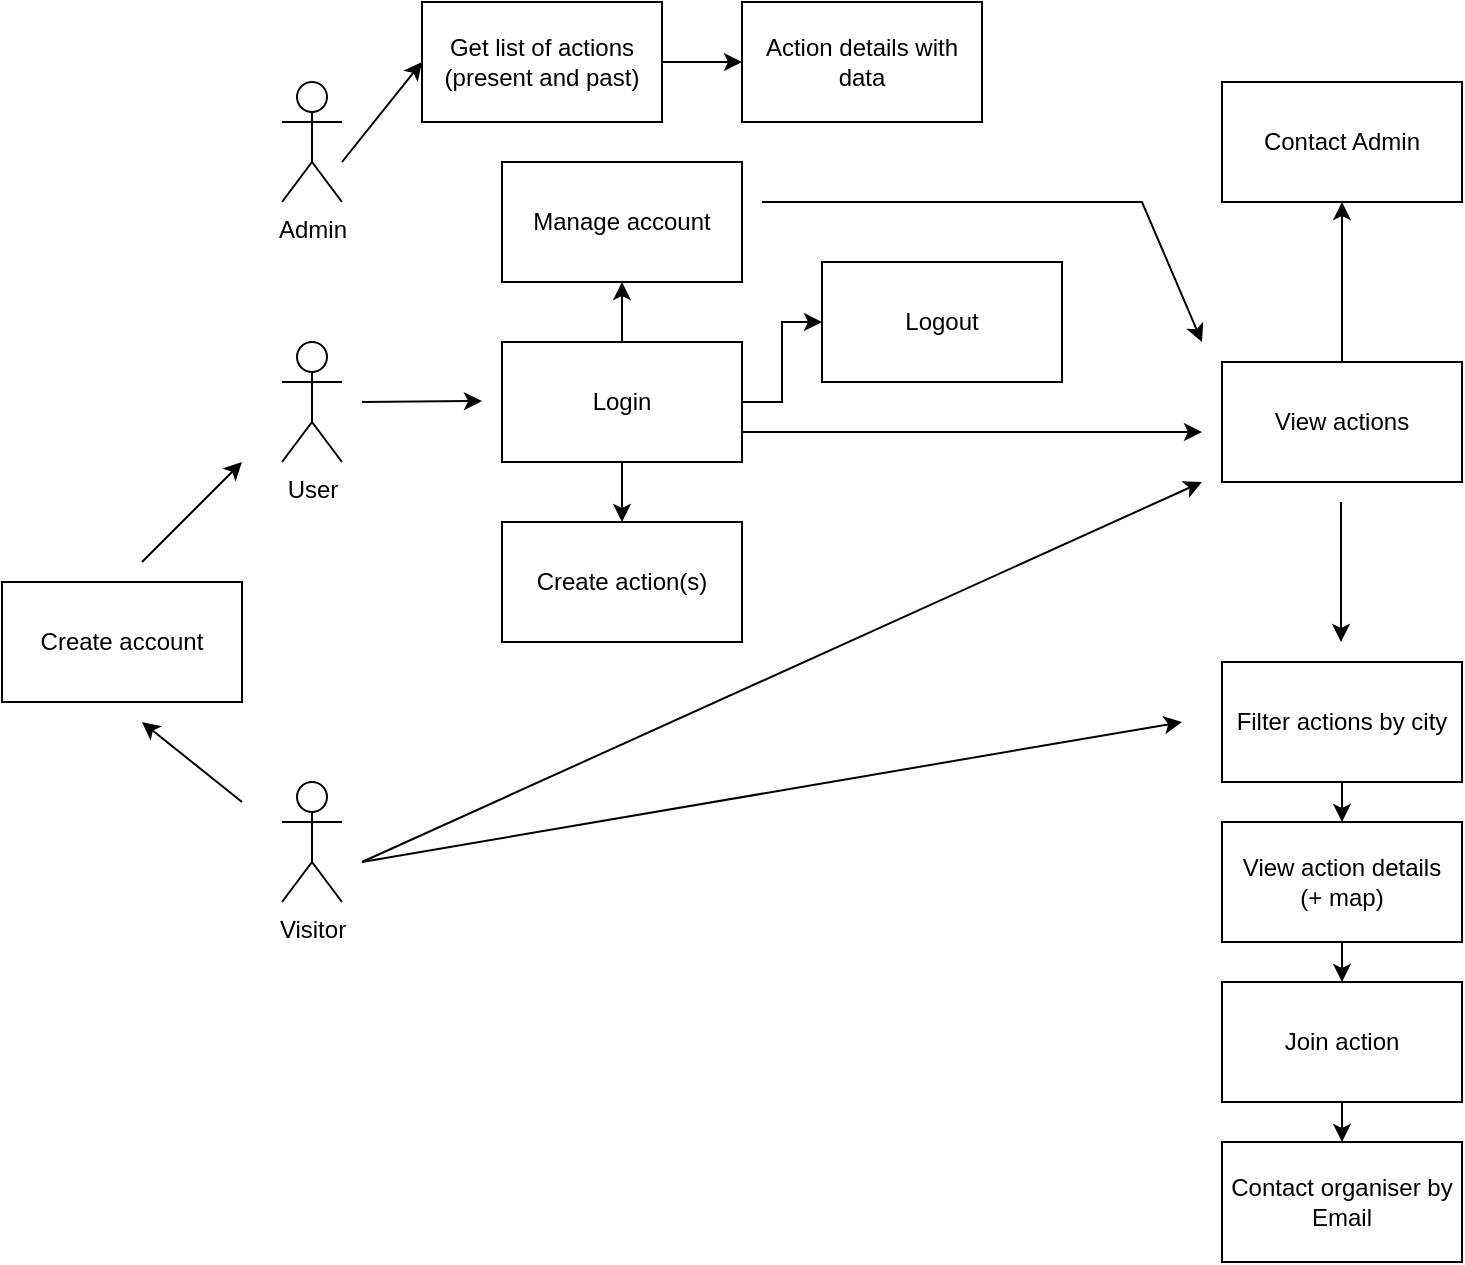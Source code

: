 <mxfile version="17.4.2" type="github" pages="4">
  <diagram id="9agNpdWQI3usCggUK9xx" name="User Stories">
    <mxGraphModel dx="786" dy="428" grid="1" gridSize="10" guides="1" tooltips="1" connect="1" arrows="1" fold="1" page="1" pageScale="1" pageWidth="827" pageHeight="1169" math="0" shadow="0">
      <root>
        <mxCell id="0" />
        <mxCell id="1" parent="0" />
        <mxCell id="V5NOtoQEggSOPTIMaWzF-4" value="Admin&lt;br&gt;" style="shape=umlActor;verticalLabelPosition=bottom;verticalAlign=top;html=1;outlineConnect=0;" parent="1" vertex="1">
          <mxGeometry x="170" y="50" width="30" height="60" as="geometry" />
        </mxCell>
        <mxCell id="V5NOtoQEggSOPTIMaWzF-5" value="User" style="shape=umlActor;verticalLabelPosition=bottom;verticalAlign=top;html=1;outlineConnect=0;" parent="1" vertex="1">
          <mxGeometry x="170" y="180" width="30" height="60" as="geometry" />
        </mxCell>
        <mxCell id="loDVTWsC-v4gprJGLaub-1" value="Visitor&lt;br&gt;" style="shape=umlActor;verticalLabelPosition=bottom;verticalAlign=top;html=1;outlineConnect=0;" parent="1" vertex="1">
          <mxGeometry x="170" y="400" width="30" height="60" as="geometry" />
        </mxCell>
        <mxCell id="loDVTWsC-v4gprJGLaub-2" value="Create account" style="rounded=0;whiteSpace=wrap;html=1;" parent="1" vertex="1">
          <mxGeometry x="30" y="300" width="120" height="60" as="geometry" />
        </mxCell>
        <mxCell id="loDVTWsC-v4gprJGLaub-3" value="" style="endArrow=classic;html=1;rounded=0;" parent="1" edge="1">
          <mxGeometry width="50" height="50" relative="1" as="geometry">
            <mxPoint x="210" y="210" as="sourcePoint" />
            <mxPoint x="270" y="209.5" as="targetPoint" />
          </mxGeometry>
        </mxCell>
        <mxCell id="loDVTWsC-v4gprJGLaub-25" value="" style="edgeStyle=orthogonalEdgeStyle;rounded=0;orthogonalLoop=1;jettySize=auto;html=1;" parent="1" source="loDVTWsC-v4gprJGLaub-4" target="loDVTWsC-v4gprJGLaub-6" edge="1">
          <mxGeometry relative="1" as="geometry" />
        </mxCell>
        <mxCell id="loDVTWsC-v4gprJGLaub-44" value="" style="edgeStyle=orthogonalEdgeStyle;rounded=0;orthogonalLoop=1;jettySize=auto;html=1;" parent="1" source="loDVTWsC-v4gprJGLaub-4" target="loDVTWsC-v4gprJGLaub-8" edge="1">
          <mxGeometry relative="1" as="geometry" />
        </mxCell>
        <mxCell id="loDVTWsC-v4gprJGLaub-51" value="" style="edgeStyle=orthogonalEdgeStyle;rounded=0;orthogonalLoop=1;jettySize=auto;html=1;" parent="1" source="loDVTWsC-v4gprJGLaub-4" target="loDVTWsC-v4gprJGLaub-48" edge="1">
          <mxGeometry relative="1" as="geometry" />
        </mxCell>
        <mxCell id="loDVTWsC-v4gprJGLaub-4" value="Login" style="rounded=0;whiteSpace=wrap;html=1;" parent="1" vertex="1">
          <mxGeometry x="280" y="180" width="120" height="60" as="geometry" />
        </mxCell>
        <mxCell id="loDVTWsC-v4gprJGLaub-6" value="Logout" style="rounded=0;whiteSpace=wrap;html=1;" parent="1" vertex="1">
          <mxGeometry x="440" y="140" width="120" height="60" as="geometry" />
        </mxCell>
        <mxCell id="loDVTWsC-v4gprJGLaub-8" value="Manage account" style="rounded=0;whiteSpace=wrap;html=1;" parent="1" vertex="1">
          <mxGeometry x="280" y="90" width="120" height="60" as="geometry" />
        </mxCell>
        <mxCell id="loDVTWsC-v4gprJGLaub-37" value="" style="edgeStyle=orthogonalEdgeStyle;rounded=0;orthogonalLoop=1;jettySize=auto;html=1;" parent="1" source="loDVTWsC-v4gprJGLaub-11" target="loDVTWsC-v4gprJGLaub-36" edge="1">
          <mxGeometry relative="1" as="geometry" />
        </mxCell>
        <mxCell id="loDVTWsC-v4gprJGLaub-11" value="View actions" style="rounded=0;whiteSpace=wrap;html=1;" parent="1" vertex="1">
          <mxGeometry x="640" y="190" width="120" height="60" as="geometry" />
        </mxCell>
        <mxCell id="loDVTWsC-v4gprJGLaub-52" value="" style="edgeStyle=orthogonalEdgeStyle;rounded=0;orthogonalLoop=1;jettySize=auto;html=1;" parent="1" source="loDVTWsC-v4gprJGLaub-13" target="loDVTWsC-v4gprJGLaub-21" edge="1">
          <mxGeometry relative="1" as="geometry" />
        </mxCell>
        <mxCell id="loDVTWsC-v4gprJGLaub-13" value="Filter actions by city" style="rounded=0;whiteSpace=wrap;html=1;" parent="1" vertex="1">
          <mxGeometry x="640" y="340" width="120" height="60" as="geometry" />
        </mxCell>
        <mxCell id="loDVTWsC-v4gprJGLaub-14" value="" style="endArrow=classic;html=1;rounded=0;" parent="1" edge="1">
          <mxGeometry width="50" height="50" relative="1" as="geometry">
            <mxPoint x="699.5" y="260" as="sourcePoint" />
            <mxPoint x="699.5" y="330" as="targetPoint" />
          </mxGeometry>
        </mxCell>
        <mxCell id="loDVTWsC-v4gprJGLaub-54" value="" style="edgeStyle=orthogonalEdgeStyle;rounded=0;orthogonalLoop=1;jettySize=auto;html=1;" parent="1" source="loDVTWsC-v4gprJGLaub-15" target="loDVTWsC-v4gprJGLaub-23" edge="1">
          <mxGeometry relative="1" as="geometry" />
        </mxCell>
        <mxCell id="loDVTWsC-v4gprJGLaub-15" value="Join action" style="rounded=0;whiteSpace=wrap;html=1;" parent="1" vertex="1">
          <mxGeometry x="640" y="500" width="120" height="60" as="geometry" />
        </mxCell>
        <mxCell id="loDVTWsC-v4gprJGLaub-55" style="edgeStyle=orthogonalEdgeStyle;rounded=0;orthogonalLoop=1;jettySize=auto;html=1;entryX=0.5;entryY=0;entryDx=0;entryDy=0;" parent="1" source="loDVTWsC-v4gprJGLaub-21" target="loDVTWsC-v4gprJGLaub-15" edge="1">
          <mxGeometry relative="1" as="geometry">
            <mxPoint x="700" y="490" as="targetPoint" />
          </mxGeometry>
        </mxCell>
        <mxCell id="loDVTWsC-v4gprJGLaub-21" value="View action details &lt;br&gt;(+ map)" style="rounded=0;whiteSpace=wrap;html=1;" parent="1" vertex="1">
          <mxGeometry x="640" y="420" width="120" height="60" as="geometry" />
        </mxCell>
        <mxCell id="loDVTWsC-v4gprJGLaub-23" value="Contact organiser by Email" style="rounded=0;whiteSpace=wrap;html=1;" parent="1" vertex="1">
          <mxGeometry x="640" y="580" width="120" height="60" as="geometry" />
        </mxCell>
        <mxCell id="loDVTWsC-v4gprJGLaub-32" value="" style="edgeStyle=orthogonalEdgeStyle;rounded=0;orthogonalLoop=1;jettySize=auto;html=1;" parent="1" source="loDVTWsC-v4gprJGLaub-26" target="loDVTWsC-v4gprJGLaub-31" edge="1">
          <mxGeometry relative="1" as="geometry" />
        </mxCell>
        <mxCell id="loDVTWsC-v4gprJGLaub-26" value="Get list of actions (present and past)" style="rounded=0;whiteSpace=wrap;html=1;" parent="1" vertex="1">
          <mxGeometry x="240" y="10" width="120" height="60" as="geometry" />
        </mxCell>
        <mxCell id="loDVTWsC-v4gprJGLaub-29" value="" style="endArrow=classic;html=1;rounded=0;entryX=0;entryY=0.5;entryDx=0;entryDy=0;" parent="1" target="loDVTWsC-v4gprJGLaub-26" edge="1">
          <mxGeometry width="50" height="50" relative="1" as="geometry">
            <mxPoint x="200" y="90" as="sourcePoint" />
            <mxPoint x="250" y="40" as="targetPoint" />
          </mxGeometry>
        </mxCell>
        <mxCell id="loDVTWsC-v4gprJGLaub-31" value="Action details with data" style="rounded=0;whiteSpace=wrap;html=1;" parent="1" vertex="1">
          <mxGeometry x="400" y="10" width="120" height="60" as="geometry" />
        </mxCell>
        <mxCell id="loDVTWsC-v4gprJGLaub-34" value="" style="endArrow=classic;html=1;rounded=0;" parent="1" edge="1">
          <mxGeometry width="50" height="50" relative="1" as="geometry">
            <mxPoint x="210" y="440" as="sourcePoint" />
            <mxPoint x="630" y="250" as="targetPoint" />
          </mxGeometry>
        </mxCell>
        <mxCell id="loDVTWsC-v4gprJGLaub-35" value="" style="endArrow=classic;html=1;rounded=0;" parent="1" edge="1">
          <mxGeometry width="50" height="50" relative="1" as="geometry">
            <mxPoint x="210" y="440" as="sourcePoint" />
            <mxPoint x="620" y="370" as="targetPoint" />
          </mxGeometry>
        </mxCell>
        <mxCell id="loDVTWsC-v4gprJGLaub-36" value="Contact Admin" style="rounded=0;whiteSpace=wrap;html=1;" parent="1" vertex="1">
          <mxGeometry x="640" y="50" width="120" height="60" as="geometry" />
        </mxCell>
        <mxCell id="loDVTWsC-v4gprJGLaub-42" value="" style="endArrow=classic;html=1;rounded=0;" parent="1" edge="1">
          <mxGeometry width="50" height="50" relative="1" as="geometry">
            <mxPoint x="150" y="410" as="sourcePoint" />
            <mxPoint x="100" y="370" as="targetPoint" />
          </mxGeometry>
        </mxCell>
        <mxCell id="loDVTWsC-v4gprJGLaub-43" value="" style="endArrow=classic;html=1;rounded=0;" parent="1" edge="1">
          <mxGeometry width="50" height="50" relative="1" as="geometry">
            <mxPoint x="100" y="290" as="sourcePoint" />
            <mxPoint x="150" y="240" as="targetPoint" />
          </mxGeometry>
        </mxCell>
        <mxCell id="loDVTWsC-v4gprJGLaub-45" value="" style="endArrow=classic;html=1;rounded=0;exitX=1;exitY=0.75;exitDx=0;exitDy=0;" parent="1" source="loDVTWsC-v4gprJGLaub-4" edge="1">
          <mxGeometry width="50" height="50" relative="1" as="geometry">
            <mxPoint x="414" y="240" as="sourcePoint" />
            <mxPoint x="630" y="225" as="targetPoint" />
          </mxGeometry>
        </mxCell>
        <mxCell id="loDVTWsC-v4gprJGLaub-48" value="Create action(s)" style="rounded=0;whiteSpace=wrap;html=1;" parent="1" vertex="1">
          <mxGeometry x="280" y="270" width="120" height="60" as="geometry" />
        </mxCell>
        <mxCell id="loDVTWsC-v4gprJGLaub-50" value="" style="endArrow=classic;html=1;rounded=0;" parent="1" edge="1">
          <mxGeometry width="50" height="50" relative="1" as="geometry">
            <mxPoint x="410" y="110" as="sourcePoint" />
            <mxPoint x="630" y="180" as="targetPoint" />
            <Array as="points">
              <mxPoint x="600" y="110" />
            </Array>
          </mxGeometry>
        </mxCell>
      </root>
    </mxGraphModel>
  </diagram>
  <diagram id="6s5_Jmhj3vG69Yp9X4MG" name="Schéma DB">
    <mxGraphModel dx="786" dy="428" grid="1" gridSize="10" guides="1" tooltips="1" connect="1" arrows="1" fold="1" page="1" pageScale="1" pageWidth="827" pageHeight="1169" math="0" shadow="0">
      <root>
        <mxCell id="0" />
        <mxCell id="1" parent="0" />
        <mxCell id="p-2a3NGsThBiSAzPqb9J-1" value="USER" style="swimlane;fontStyle=0;childLayout=stackLayout;horizontal=1;startSize=26;horizontalStack=0;resizeParent=1;resizeParentMax=0;resizeLast=0;collapsible=1;marginBottom=0;" parent="1" vertex="1">
          <mxGeometry x="80" y="130" width="240" height="182" as="geometry" />
        </mxCell>
        <mxCell id="p-2a3NGsThBiSAzPqb9J-2" value="+ user_id: SERIAL PK" style="text;strokeColor=none;fillColor=none;align=left;verticalAlign=top;spacingLeft=4;spacingRight=4;overflow=hidden;rotatable=0;points=[[0,0.5],[1,0.5]];portConstraint=eastwest;" parent="p-2a3NGsThBiSAzPqb9J-1" vertex="1">
          <mxGeometry y="26" width="240" height="26" as="geometry" />
        </mxCell>
        <mxCell id="p-2a3NGsThBiSAzPqb9J-3" value="+ lastName: VARCHAR(50)" style="text;strokeColor=none;fillColor=none;align=left;verticalAlign=top;spacingLeft=4;spacingRight=4;overflow=hidden;rotatable=0;points=[[0,0.5],[1,0.5]];portConstraint=eastwest;" parent="p-2a3NGsThBiSAzPqb9J-1" vertex="1">
          <mxGeometry y="52" width="240" height="26" as="geometry" />
        </mxCell>
        <mxCell id="p-2a3NGsThBiSAzPqb9J-4" value="+ firstName: VARCHAR(50)&#xa;" style="text;strokeColor=none;fillColor=none;align=left;verticalAlign=top;spacingLeft=4;spacingRight=4;overflow=hidden;rotatable=0;points=[[0,0.5],[1,0.5]];portConstraint=eastwest;" parent="p-2a3NGsThBiSAzPqb9J-1" vertex="1">
          <mxGeometry y="78" width="240" height="26" as="geometry" />
        </mxCell>
        <mxCell id="p-2a3NGsThBiSAzPqb9J-9" value="+ email: VARCHAR(150)&#xa;" style="text;strokeColor=none;fillColor=none;align=left;verticalAlign=top;spacingLeft=4;spacingRight=4;overflow=hidden;rotatable=0;points=[[0,0.5],[1,0.5]];portConstraint=eastwest;" parent="p-2a3NGsThBiSAzPqb9J-1" vertex="1">
          <mxGeometry y="104" width="240" height="26" as="geometry" />
        </mxCell>
        <mxCell id="p-2a3NGsThBiSAzPqb9J-10" value="+ city: VARCHAR(50)&#xa;" style="text;strokeColor=none;fillColor=none;align=left;verticalAlign=top;spacingLeft=4;spacingRight=4;overflow=hidden;rotatable=0;points=[[0,0.5],[1,0.5]];portConstraint=eastwest;" parent="p-2a3NGsThBiSAzPqb9J-1" vertex="1">
          <mxGeometry y="130" width="240" height="26" as="geometry" />
        </mxCell>
        <mxCell id="p-2a3NGsThBiSAzPqb9J-11" value="+ isAdmin: BOOLEAN&#xa;" style="text;strokeColor=none;fillColor=none;align=left;verticalAlign=top;spacingLeft=4;spacingRight=4;overflow=hidden;rotatable=0;points=[[0,0.5],[1,0.5]];portConstraint=eastwest;" parent="p-2a3NGsThBiSAzPqb9J-1" vertex="1">
          <mxGeometry y="156" width="240" height="26" as="geometry" />
        </mxCell>
        <mxCell id="p-2a3NGsThBiSAzPqb9J-5" value="ACTIONS" style="swimlane;fontStyle=0;childLayout=stackLayout;horizontal=1;startSize=26;horizontalStack=0;resizeParent=1;resizeParentMax=0;resizeLast=0;collapsible=1;marginBottom=0;" parent="1" vertex="1">
          <mxGeometry x="470" y="390" width="240" height="260" as="geometry" />
        </mxCell>
        <mxCell id="p-2a3NGsThBiSAzPqb9J-6" value="+ action_id: SERIAL PK" style="text;strokeColor=none;fillColor=none;align=left;verticalAlign=top;spacingLeft=4;spacingRight=4;overflow=hidden;rotatable=0;points=[[0,0.5],[1,0.5]];portConstraint=eastwest;" parent="p-2a3NGsThBiSAzPqb9J-5" vertex="1">
          <mxGeometry y="26" width="240" height="26" as="geometry" />
        </mxCell>
        <mxCell id="p-2a3NGsThBiSAzPqb9J-7" value="+ title: VARCHAR(50)" style="text;strokeColor=none;fillColor=none;align=left;verticalAlign=top;spacingLeft=4;spacingRight=4;overflow=hidden;rotatable=0;points=[[0,0.5],[1,0.5]];portConstraint=eastwest;" parent="p-2a3NGsThBiSAzPqb9J-5" vertex="1">
          <mxGeometry y="52" width="240" height="26" as="geometry" />
        </mxCell>
        <mxCell id="p-2a3NGsThBiSAzPqb9J-8" value="+ type: VARCHAR(30)" style="text;strokeColor=none;fillColor=none;align=left;verticalAlign=top;spacingLeft=4;spacingRight=4;overflow=hidden;rotatable=0;points=[[0,0.5],[1,0.5]];portConstraint=eastwest;" parent="p-2a3NGsThBiSAzPqb9J-5" vertex="1">
          <mxGeometry y="78" width="240" height="26" as="geometry" />
        </mxCell>
        <mxCell id="p-2a3NGsThBiSAzPqb9J-12" value="+ description: VARCHAR(500)" style="text;strokeColor=none;fillColor=none;align=left;verticalAlign=top;spacingLeft=4;spacingRight=4;overflow=hidden;rotatable=0;points=[[0,0.5],[1,0.5]];portConstraint=eastwest;" parent="p-2a3NGsThBiSAzPqb9J-5" vertex="1">
          <mxGeometry y="104" width="240" height="26" as="geometry" />
        </mxCell>
        <mxCell id="p-2a3NGsThBiSAzPqb9J-14" value="+ address: VARCHAR(70)" style="text;strokeColor=none;fillColor=none;align=left;verticalAlign=top;spacingLeft=4;spacingRight=4;overflow=hidden;rotatable=0;points=[[0,0.5],[1,0.5]];portConstraint=eastwest;" parent="p-2a3NGsThBiSAzPqb9J-5" vertex="1">
          <mxGeometry y="130" width="240" height="26" as="geometry" />
        </mxCell>
        <mxCell id="p-2a3NGsThBiSAzPqb9J-13" value="+ date: DATE" style="text;strokeColor=none;fillColor=none;align=left;verticalAlign=top;spacingLeft=4;spacingRight=4;overflow=hidden;rotatable=0;points=[[0,0.5],[1,0.5]];portConstraint=eastwest;" parent="p-2a3NGsThBiSAzPqb9J-5" vertex="1">
          <mxGeometry y="156" width="240" height="26" as="geometry" />
        </mxCell>
        <mxCell id="hmwy8bWNk6r-q-rlZ3sx-5" value="+ time: VARCHAR(20)" style="text;strokeColor=none;fillColor=none;align=left;verticalAlign=top;spacingLeft=4;spacingRight=4;overflow=hidden;rotatable=0;points=[[0,0.5],[1,0.5]];portConstraint=eastwest;" parent="p-2a3NGsThBiSAzPqb9J-5" vertex="1">
          <mxGeometry y="182" width="240" height="26" as="geometry" />
        </mxCell>
        <mxCell id="p-2a3NGsThBiSAzPqb9J-15" value="+ organiser_id: INTEGER" style="text;strokeColor=none;fillColor=none;align=left;verticalAlign=top;spacingLeft=4;spacingRight=4;overflow=hidden;rotatable=0;points=[[0,0.5],[1,0.5]];portConstraint=eastwest;" parent="p-2a3NGsThBiSAzPqb9J-5" vertex="1">
          <mxGeometry y="208" width="240" height="26" as="geometry" />
        </mxCell>
        <mxCell id="p-2a3NGsThBiSAzPqb9J-17" value="+ CONSTRAINT fk_user REFERENCE" style="text;strokeColor=none;fillColor=none;align=left;verticalAlign=top;spacingLeft=4;spacingRight=4;overflow=hidden;rotatable=0;points=[[0,0.5],[1,0.5]];portConstraint=eastwest;" parent="p-2a3NGsThBiSAzPqb9J-5" vertex="1">
          <mxGeometry y="234" width="240" height="26" as="geometry" />
        </mxCell>
        <mxCell id="p-2a3NGsThBiSAzPqb9J-18" style="edgeStyle=orthogonalEdgeStyle;rounded=0;orthogonalLoop=1;jettySize=auto;html=1;exitX=1;exitY=0.5;exitDx=0;exitDy=0;entryX=0;entryY=0.5;entryDx=0;entryDy=0;" parent="1" source="p-2a3NGsThBiSAzPqb9J-2" target="p-2a3NGsThBiSAzPqb9J-17" edge="1">
          <mxGeometry relative="1" as="geometry" />
        </mxCell>
        <mxCell id="hmwy8bWNk6r-q-rlZ3sx-1" value="ACTIONS DATA" style="swimlane;fontStyle=0;childLayout=stackLayout;horizontal=1;startSize=26;horizontalStack=0;resizeParent=1;resizeParentMax=0;resizeLast=0;collapsible=1;marginBottom=0;" parent="1" vertex="1">
          <mxGeometry x="30" y="360" width="240" height="156" as="geometry" />
        </mxCell>
        <mxCell id="hmwy8bWNk6r-q-rlZ3sx-2" value="+ action_data_id: SERIAL PK" style="text;strokeColor=none;fillColor=none;align=left;verticalAlign=top;spacingLeft=4;spacingRight=4;overflow=hidden;rotatable=0;points=[[0,0.5],[1,0.5]];portConstraint=eastwest;" parent="hmwy8bWNk6r-q-rlZ3sx-1" vertex="1">
          <mxGeometry y="26" width="240" height="26" as="geometry" />
        </mxCell>
        <mxCell id="hmwy8bWNk6r-q-rlZ3sx-3" value="+ bags_collected: INTEGER" style="text;strokeColor=none;fillColor=none;align=left;verticalAlign=top;spacingLeft=4;spacingRight=4;overflow=hidden;rotatable=0;points=[[0,0.5],[1,0.5]];portConstraint=eastwest;" parent="hmwy8bWNk6r-q-rlZ3sx-1" vertex="1">
          <mxGeometry y="52" width="240" height="26" as="geometry" />
        </mxCell>
        <mxCell id="hmwy8bWNk6r-q-rlZ3sx-4" value="+ weight_collected: INTEGER" style="text;strokeColor=none;fillColor=none;align=left;verticalAlign=top;spacingLeft=4;spacingRight=4;overflow=hidden;rotatable=0;points=[[0,0.5],[1,0.5]];portConstraint=eastwest;" parent="hmwy8bWNk6r-q-rlZ3sx-1" vertex="1">
          <mxGeometry y="78" width="240" height="26" as="geometry" />
        </mxCell>
        <mxCell id="hmwy8bWNk6r-q-rlZ3sx-6" value="+ action_id: INTEGER" style="text;strokeColor=none;fillColor=none;align=left;verticalAlign=top;spacingLeft=4;spacingRight=4;overflow=hidden;rotatable=0;points=[[0,0.5],[1,0.5]];portConstraint=eastwest;" parent="hmwy8bWNk6r-q-rlZ3sx-1" vertex="1">
          <mxGeometry y="104" width="240" height="26" as="geometry" />
        </mxCell>
        <mxCell id="hmwy8bWNk6r-q-rlZ3sx-7" value="CONSTRAINT fk_action REFERENCE" style="text;strokeColor=none;fillColor=none;align=left;verticalAlign=top;spacingLeft=4;spacingRight=4;overflow=hidden;rotatable=0;points=[[0,0.5],[1,0.5]];portConstraint=eastwest;" parent="hmwy8bWNk6r-q-rlZ3sx-1" vertex="1">
          <mxGeometry y="130" width="240" height="26" as="geometry" />
        </mxCell>
        <mxCell id="hmwy8bWNk6r-q-rlZ3sx-9" style="edgeStyle=orthogonalEdgeStyle;rounded=0;orthogonalLoop=1;jettySize=auto;html=1;exitX=0;exitY=0.5;exitDx=0;exitDy=0;entryX=1;entryY=0.5;entryDx=0;entryDy=0;" parent="1" source="p-2a3NGsThBiSAzPqb9J-6" target="hmwy8bWNk6r-q-rlZ3sx-7" edge="1">
          <mxGeometry relative="1" as="geometry" />
        </mxCell>
        <mxCell id="Su_nI8R52yPZa7MTgc5O-1" value="PARTICIPANTS" style="swimlane;fontStyle=0;childLayout=stackLayout;horizontal=1;startSize=26;horizontalStack=0;resizeParent=1;resizeParentMax=0;resizeLast=0;collapsible=1;marginBottom=0;" parent="1" vertex="1">
          <mxGeometry x="440" y="90" width="260" height="182" as="geometry" />
        </mxCell>
        <mxCell id="Su_nI8R52yPZa7MTgc5O-2" value="+ user_id : INTEGER" style="text;strokeColor=none;fillColor=none;align=left;verticalAlign=top;spacingLeft=4;spacingRight=4;overflow=hidden;rotatable=0;points=[[0,0.5],[1,0.5]];portConstraint=eastwest;" parent="Su_nI8R52yPZa7MTgc5O-1" vertex="1">
          <mxGeometry y="26" width="260" height="26" as="geometry" />
        </mxCell>
        <mxCell id="Su_nI8R52yPZa7MTgc5O-3" value="CONSTRAINT fk_user REFERENCE" style="text;strokeColor=none;fillColor=none;align=left;verticalAlign=top;spacingLeft=4;spacingRight=4;overflow=hidden;rotatable=0;points=[[0,0.5],[1,0.5]];portConstraint=eastwest;" parent="Su_nI8R52yPZa7MTgc5O-1" vertex="1">
          <mxGeometry y="52" width="260" height="26" as="geometry" />
        </mxCell>
        <mxCell id="Su_nI8R52yPZa7MTgc5O-4" value="+ action_id : INTEGER" style="text;strokeColor=none;fillColor=none;align=left;verticalAlign=top;spacingLeft=4;spacingRight=4;overflow=hidden;rotatable=0;points=[[0,0.5],[1,0.5]];portConstraint=eastwest;" parent="Su_nI8R52yPZa7MTgc5O-1" vertex="1">
          <mxGeometry y="78" width="260" height="26" as="geometry" />
        </mxCell>
        <mxCell id="Su_nI8R52yPZa7MTgc5O-5" value="CONSTRAINT fk_action REFERENCE" style="text;strokeColor=none;fillColor=none;align=left;verticalAlign=top;spacingLeft=4;spacingRight=4;overflow=hidden;rotatable=0;points=[[0,0.5],[1,0.5]];portConstraint=eastwest;" parent="Su_nI8R52yPZa7MTgc5O-1" vertex="1">
          <mxGeometry y="104" width="260" height="26" as="geometry" />
        </mxCell>
        <mxCell id="Su_nI8R52yPZa7MTgc5O-11" value="+ action_data_id : INTEGER" style="text;strokeColor=none;fillColor=none;align=left;verticalAlign=top;spacingLeft=4;spacingRight=4;overflow=hidden;rotatable=0;points=[[0,0.5],[1,0.5]];portConstraint=eastwest;" parent="Su_nI8R52yPZa7MTgc5O-1" vertex="1">
          <mxGeometry y="130" width="260" height="26" as="geometry" />
        </mxCell>
        <mxCell id="Su_nI8R52yPZa7MTgc5O-9" value="CONSTRAINT fk_action_data REFERENCE" style="text;strokeColor=none;fillColor=none;align=left;verticalAlign=top;spacingLeft=4;spacingRight=4;overflow=hidden;rotatable=0;points=[[0,0.5],[1,0.5]];portConstraint=eastwest;" parent="Su_nI8R52yPZa7MTgc5O-1" vertex="1">
          <mxGeometry y="156" width="260" height="26" as="geometry" />
        </mxCell>
        <mxCell id="Su_nI8R52yPZa7MTgc5O-7" style="edgeStyle=orthogonalEdgeStyle;rounded=0;orthogonalLoop=1;jettySize=auto;html=1;exitX=0;exitY=0.5;exitDx=0;exitDy=0;entryX=1;entryY=0.5;entryDx=0;entryDy=0;" parent="1" source="Su_nI8R52yPZa7MTgc5O-2" target="p-2a3NGsThBiSAzPqb9J-3" edge="1">
          <mxGeometry relative="1" as="geometry" />
        </mxCell>
        <mxCell id="Su_nI8R52yPZa7MTgc5O-8" style="edgeStyle=orthogonalEdgeStyle;rounded=0;orthogonalLoop=1;jettySize=auto;html=1;exitX=0;exitY=0.5;exitDx=0;exitDy=0;" parent="1" source="Su_nI8R52yPZa7MTgc5O-4" target="p-2a3NGsThBiSAzPqb9J-7" edge="1">
          <mxGeometry relative="1" as="geometry" />
        </mxCell>
        <mxCell id="Su_nI8R52yPZa7MTgc5O-12" style="edgeStyle=orthogonalEdgeStyle;rounded=0;orthogonalLoop=1;jettySize=auto;html=1;exitX=0;exitY=0.5;exitDx=0;exitDy=0;entryX=1;entryY=0.5;entryDx=0;entryDy=0;" parent="1" source="Su_nI8R52yPZa7MTgc5O-11" target="hmwy8bWNk6r-q-rlZ3sx-2" edge="1">
          <mxGeometry relative="1" as="geometry" />
        </mxCell>
      </root>
    </mxGraphModel>
  </diagram>
  <diagram id="MJSLweqz5uDzeUTJH0e4" name="Routes">
    <mxGraphModel dx="786" dy="428" grid="1" gridSize="10" guides="1" tooltips="1" connect="1" arrows="1" fold="1" page="1" pageScale="1" pageWidth="827" pageHeight="1169" math="0" shadow="0">
      <root>
        <mxCell id="0" />
        <mxCell id="1" parent="0" />
        <mxCell id="yRw7zIhoBg-kRMjx-Knb-3" value="/login" style="swimlane;fontStyle=0;childLayout=stackLayout;horizontal=1;startSize=26;horizontalStack=0;resizeParent=1;resizeParentMax=0;resizeLast=0;collapsible=1;marginBottom=0;" parent="1" vertex="1">
          <mxGeometry x="60" y="40" width="250" height="52" as="geometry" />
        </mxCell>
        <mxCell id="yRw7zIhoBg-kRMjx-Knb-4" value="+ POST :  To connect user" style="text;strokeColor=none;fillColor=none;align=left;verticalAlign=top;spacingLeft=4;spacingRight=4;overflow=hidden;rotatable=0;points=[[0,0.5],[1,0.5]];portConstraint=eastwest;" parent="yRw7zIhoBg-kRMjx-Knb-3" vertex="1">
          <mxGeometry y="26" width="250" height="26" as="geometry" />
        </mxCell>
        <mxCell id="yRw7zIhoBg-kRMjx-Knb-7" value="/logout" style="swimlane;fontStyle=0;childLayout=stackLayout;horizontal=1;startSize=26;horizontalStack=0;resizeParent=1;resizeParentMax=0;resizeLast=0;collapsible=1;marginBottom=0;" parent="1" vertex="1">
          <mxGeometry x="370" y="40" width="230" height="52" as="geometry" />
        </mxCell>
        <mxCell id="yRw7zIhoBg-kRMjx-Knb-8" value="+ GET : Disconnect user" style="text;strokeColor=none;fillColor=none;align=left;verticalAlign=top;spacingLeft=4;spacingRight=4;overflow=hidden;rotatable=0;points=[[0,0.5],[1,0.5]];portConstraint=eastwest;" parent="yRw7zIhoBg-kRMjx-Knb-7" vertex="1">
          <mxGeometry y="26" width="230" height="26" as="geometry" />
        </mxCell>
        <mxCell id="yRw7zIhoBg-kRMjx-Knb-11" value="/register" style="swimlane;fontStyle=0;childLayout=stackLayout;horizontal=1;startSize=26;horizontalStack=0;resizeParent=1;resizeParentMax=0;resizeLast=0;collapsible=1;marginBottom=0;" parent="1" vertex="1">
          <mxGeometry x="60" y="120" width="250" height="52" as="geometry" />
        </mxCell>
        <mxCell id="yRw7zIhoBg-kRMjx-Knb-12" value="+ POST : Register user" style="text;strokeColor=none;fillColor=none;align=left;verticalAlign=top;spacingLeft=4;spacingRight=4;overflow=hidden;rotatable=0;points=[[0,0.5],[1,0.5]];portConstraint=eastwest;" parent="yRw7zIhoBg-kRMjx-Knb-11" vertex="1">
          <mxGeometry y="26" width="250" height="26" as="geometry" />
        </mxCell>
        <mxCell id="yRw7zIhoBg-kRMjx-Knb-15" value="/actions" style="swimlane;fontStyle=0;childLayout=stackLayout;horizontal=1;startSize=26;horizontalStack=0;resizeParent=1;resizeParentMax=0;resizeLast=0;collapsible=1;marginBottom=0;" parent="1" vertex="1">
          <mxGeometry x="370" y="120" width="280" height="208" as="geometry" />
        </mxCell>
        <mxCell id="yRw7zIhoBg-kRMjx-Knb-16" value="+ GET : Get actions" style="text;strokeColor=none;fillColor=none;align=left;verticalAlign=top;spacingLeft=4;spacingRight=4;overflow=hidden;rotatable=0;points=[[0,0.5],[1,0.5]];portConstraint=eastwest;" parent="yRw7zIhoBg-kRMjx-Knb-15" vertex="1">
          <mxGeometry y="26" width="280" height="26" as="geometry" />
        </mxCell>
        <mxCell id="yRw7zIhoBg-kRMjx-Knb-17" value="+ GET / query params : filter actions" style="text;strokeColor=none;fillColor=none;align=left;verticalAlign=top;spacingLeft=4;spacingRight=4;overflow=hidden;rotatable=0;points=[[0,0.5],[1,0.5]];portConstraint=eastwest;" parent="yRw7zIhoBg-kRMjx-Knb-15" vertex="1">
          <mxGeometry y="52" width="280" height="26" as="geometry" />
        </mxCell>
        <mxCell id="yRw7zIhoBg-kRMjx-Knb-18" value="+ GET /:action_id : Get details of an action" style="text;strokeColor=none;fillColor=none;align=left;verticalAlign=top;spacingLeft=4;spacingRight=4;overflow=hidden;rotatable=0;points=[[0,0.5],[1,0.5]];portConstraint=eastwest;" parent="yRw7zIhoBg-kRMjx-Knb-15" vertex="1">
          <mxGeometry y="78" width="280" height="26" as="geometry" />
        </mxCell>
        <mxCell id="mIL8V6tjh8hanKIREnEs-5" value="+ POST : Create action" style="text;strokeColor=none;fillColor=none;align=left;verticalAlign=top;spacingLeft=4;spacingRight=4;overflow=hidden;rotatable=0;points=[[0,0.5],[1,0.5]];portConstraint=eastwest;" parent="yRw7zIhoBg-kRMjx-Knb-15" vertex="1">
          <mxGeometry y="104" width="280" height="26" as="geometry" />
        </mxCell>
        <mxCell id="AVEUSijqNoQl2HQl4fuG-5" value="+ PATCH /:action_id : Modify action" style="text;strokeColor=none;fillColor=none;align=left;verticalAlign=top;spacingLeft=4;spacingRight=4;overflow=hidden;rotatable=0;points=[[0,0.5],[1,0.5]];portConstraint=eastwest;" parent="yRw7zIhoBg-kRMjx-Knb-15" vertex="1">
          <mxGeometry y="130" width="280" height="26" as="geometry" />
        </mxCell>
        <mxCell id="AVEUSijqNoQl2HQl4fuG-6" value="+ DELETE /:action_id : Delete action" style="text;strokeColor=none;fillColor=none;align=left;verticalAlign=top;spacingLeft=4;spacingRight=4;overflow=hidden;rotatable=0;points=[[0,0.5],[1,0.5]];portConstraint=eastwest;" parent="yRw7zIhoBg-kRMjx-Knb-15" vertex="1">
          <mxGeometry y="156" width="280" height="26" as="geometry" />
        </mxCell>
        <mxCell id="35cgF7qx4Ti0YLmGMK_4-1" value="+ PATCH /:action_id/join : Join action" style="text;strokeColor=none;fillColor=none;align=left;verticalAlign=top;spacingLeft=4;spacingRight=4;overflow=hidden;rotatable=0;points=[[0,0.5],[1,0.5]];portConstraint=eastwest;" parent="yRw7zIhoBg-kRMjx-Knb-15" vertex="1">
          <mxGeometry y="182" width="280" height="26" as="geometry" />
        </mxCell>
        <mxCell id="mIL8V6tjh8hanKIREnEs-1" value="/admin" style="swimlane;fontStyle=0;childLayout=stackLayout;horizontal=1;startSize=26;horizontalStack=0;resizeParent=1;resizeParentMax=0;resizeLast=0;collapsible=1;marginBottom=0;" parent="1" vertex="1">
          <mxGeometry x="20" y="250" width="280" height="130" as="geometry" />
        </mxCell>
        <mxCell id="mIL8V6tjh8hanKIREnEs-2" value="+ GET /users : Get users" style="text;strokeColor=none;fillColor=none;align=left;verticalAlign=top;spacingLeft=4;spacingRight=4;overflow=hidden;rotatable=0;points=[[0,0.5],[1,0.5]];portConstraint=eastwest;" parent="mIL8V6tjh8hanKIREnEs-1" vertex="1">
          <mxGeometry y="26" width="280" height="26" as="geometry" />
        </mxCell>
        <mxCell id="mIL8V6tjh8hanKIREnEs-3" value="+ GET /actions : Get actions" style="text;strokeColor=none;fillColor=none;align=left;verticalAlign=top;spacingLeft=4;spacingRight=4;overflow=hidden;rotatable=0;points=[[0,0.5],[1,0.5]];portConstraint=eastwest;" parent="mIL8V6tjh8hanKIREnEs-1" vertex="1">
          <mxGeometry y="52" width="280" height="26" as="geometry" />
        </mxCell>
        <mxCell id="mIL8V6tjh8hanKIREnEs-4" value="+ DELETE /users : Delete user" style="text;strokeColor=none;fillColor=none;align=left;verticalAlign=top;spacingLeft=4;spacingRight=4;overflow=hidden;rotatable=0;points=[[0,0.5],[1,0.5]];portConstraint=eastwest;" parent="mIL8V6tjh8hanKIREnEs-1" vertex="1">
          <mxGeometry y="78" width="280" height="26" as="geometry" />
        </mxCell>
        <mxCell id="35cgF7qx4Ti0YLmGMK_4-4" value="+ DELETE /actions : Delete action" style="text;strokeColor=none;fillColor=none;align=left;verticalAlign=top;spacingLeft=4;spacingRight=4;overflow=hidden;rotatable=0;points=[[0,0.5],[1,0.5]];portConstraint=eastwest;" parent="mIL8V6tjh8hanKIREnEs-1" vertex="1">
          <mxGeometry y="104" width="280" height="26" as="geometry" />
        </mxCell>
        <mxCell id="AVEUSijqNoQl2HQl4fuG-1" value="/account/:user_id" style="swimlane;fontStyle=0;childLayout=stackLayout;horizontal=1;startSize=26;horizontalStack=0;resizeParent=1;resizeParentMax=0;resizeLast=0;collapsible=1;marginBottom=0;" parent="1" vertex="1">
          <mxGeometry x="414" y="370" width="330" height="130" as="geometry" />
        </mxCell>
        <mxCell id="AVEUSijqNoQl2HQl4fuG-2" value="+ PATCH : Modify data of user" style="text;strokeColor=none;fillColor=none;align=left;verticalAlign=top;spacingLeft=4;spacingRight=4;overflow=hidden;rotatable=0;points=[[0,0.5],[1,0.5]];portConstraint=eastwest;" parent="AVEUSijqNoQl2HQl4fuG-1" vertex="1">
          <mxGeometry y="26" width="330" height="26" as="geometry" />
        </mxCell>
        <mxCell id="AVEUSijqNoQl2HQl4fuG-3" value="+ DELETE : Delete account user" style="text;strokeColor=none;fillColor=none;align=left;verticalAlign=top;spacingLeft=4;spacingRight=4;overflow=hidden;rotatable=0;points=[[0,0.5],[1,0.5]];portConstraint=eastwest;" parent="AVEUSijqNoQl2HQl4fuG-1" vertex="1">
          <mxGeometry y="52" width="330" height="26" as="geometry" />
        </mxCell>
        <mxCell id="AVEUSijqNoQl2HQl4fuG-4" value="+ GET : Get user data " style="text;strokeColor=none;fillColor=none;align=left;verticalAlign=top;spacingLeft=4;spacingRight=4;overflow=hidden;rotatable=0;points=[[0,0.5],[1,0.5]];portConstraint=eastwest;" parent="AVEUSijqNoQl2HQl4fuG-1" vertex="1">
          <mxGeometry y="78" width="330" height="26" as="geometry" />
        </mxCell>
        <mxCell id="xUtZPG-si_e6PmqyoKza-1" value="+ GET /actions : Get user action data " style="text;strokeColor=none;fillColor=none;align=left;verticalAlign=top;spacingLeft=4;spacingRight=4;overflow=hidden;rotatable=0;points=[[0,0.5],[1,0.5]];portConstraint=eastwest;" parent="AVEUSijqNoQl2HQl4fuG-1" vertex="1">
          <mxGeometry y="104" width="330" height="26" as="geometry" />
        </mxCell>
      </root>
    </mxGraphModel>
  </diagram>
  <diagram id="Fw_8keJcd8CculDhyRBc" name="Front">
    <mxGraphModel dx="786" dy="428" grid="1" gridSize="10" guides="1" tooltips="1" connect="1" arrows="1" fold="1" page="1" pageScale="1" pageWidth="827" pageHeight="1169" math="0" shadow="0">
      <root>
        <mxCell id="0" />
        <mxCell id="1" parent="0" />
        <mxCell id="EyUF-K3XROxskJ7WzHPK-3" style="edgeStyle=orthogonalEdgeStyle;rounded=0;orthogonalLoop=1;jettySize=auto;html=1;entryX=0.5;entryY=0.077;entryDx=0;entryDy=0;entryPerimeter=0;" parent="1" source="EyUF-K3XROxskJ7WzHPK-1" target="EyUF-K3XROxskJ7WzHPK-2" edge="1">
          <mxGeometry relative="1" as="geometry" />
        </mxCell>
        <mxCell id="EyUF-K3XROxskJ7WzHPK-5" style="edgeStyle=orthogonalEdgeStyle;rounded=0;orthogonalLoop=1;jettySize=auto;html=1;exitX=1;exitY=0.5;exitDx=0;exitDy=0;entryX=0.5;entryY=0;entryDx=0;entryDy=0;" parent="1" source="EyUF-K3XROxskJ7WzHPK-1" target="EyUF-K3XROxskJ7WzHPK-4" edge="1">
          <mxGeometry relative="1" as="geometry" />
        </mxCell>
        <mxCell id="EyUF-K3XROxskJ7WzHPK-9" style="edgeStyle=orthogonalEdgeStyle;rounded=0;orthogonalLoop=1;jettySize=auto;html=1;exitX=0;exitY=0.5;exitDx=0;exitDy=0;entryX=0;entryY=0.5;entryDx=0;entryDy=0;" parent="1" source="EyUF-K3XROxskJ7WzHPK-1" target="EyUF-K3XROxskJ7WzHPK-6" edge="1">
          <mxGeometry relative="1" as="geometry" />
        </mxCell>
        <mxCell id="EyUF-K3XROxskJ7WzHPK-1" value="INDEX / PAGE D&#39;ACCUEIL" style="rounded=0;whiteSpace=wrap;html=1;" parent="1" vertex="1">
          <mxGeometry x="270" y="100" width="220" height="120" as="geometry" />
        </mxCell>
        <mxCell id="EyUF-K3XROxskJ7WzHPK-2" value="REGISTER" style="rounded=0;whiteSpace=wrap;html=1;" parent="1" vertex="1">
          <mxGeometry x="100" y="270" width="220" height="130" as="geometry" />
        </mxCell>
        <mxCell id="EyUF-K3XROxskJ7WzHPK-8" style="edgeStyle=orthogonalEdgeStyle;rounded=0;orthogonalLoop=1;jettySize=auto;html=1;entryX=1;entryY=0.25;entryDx=0;entryDy=0;" parent="1" source="EyUF-K3XROxskJ7WzHPK-4" target="EyUF-K3XROxskJ7WzHPK-6" edge="1">
          <mxGeometry relative="1" as="geometry" />
        </mxCell>
        <mxCell id="EyUF-K3XROxskJ7WzHPK-12" style="edgeStyle=orthogonalEdgeStyle;rounded=0;orthogonalLoop=1;jettySize=auto;html=1;exitX=1;exitY=0.75;exitDx=0;exitDy=0;entryX=0.5;entryY=0;entryDx=0;entryDy=0;" parent="1" source="EyUF-K3XROxskJ7WzHPK-4" target="EyUF-K3XROxskJ7WzHPK-11" edge="1">
          <mxGeometry relative="1" as="geometry">
            <mxPoint x="740" y="500" as="targetPoint" />
          </mxGeometry>
        </mxCell>
        <mxCell id="EyUF-K3XROxskJ7WzHPK-4" value="LOGIN" style="rounded=0;whiteSpace=wrap;html=1;" parent="1" vertex="1">
          <mxGeometry x="440" y="270" width="220" height="130" as="geometry" />
        </mxCell>
        <mxCell id="EyUF-K3XROxskJ7WzHPK-10" style="edgeStyle=orthogonalEdgeStyle;rounded=0;orthogonalLoop=1;jettySize=auto;html=1;exitX=1;exitY=0.75;exitDx=0;exitDy=0;entryX=0;entryY=0.75;entryDx=0;entryDy=0;" parent="1" source="EyUF-K3XROxskJ7WzHPK-6" target="EyUF-K3XROxskJ7WzHPK-7" edge="1">
          <mxGeometry relative="1" as="geometry" />
        </mxCell>
        <mxCell id="EyUF-K3XROxskJ7WzHPK-6" value="LISTE DES ACTIONS" style="rounded=0;whiteSpace=wrap;html=1;" parent="1" vertex="1">
          <mxGeometry x="100" y="490" width="220" height="140" as="geometry" />
        </mxCell>
        <mxCell id="EyUF-K3XROxskJ7WzHPK-7" value="DETAIL D&#39;UNE ACTION" style="rounded=0;whiteSpace=wrap;html=1;" parent="1" vertex="1">
          <mxGeometry x="470" y="610" width="220" height="140" as="geometry" />
        </mxCell>
        <mxCell id="EyUF-K3XROxskJ7WzHPK-11" value="PROFIL" style="rounded=0;whiteSpace=wrap;html=1;" parent="1" vertex="1">
          <mxGeometry x="490" y="430" width="220" height="140" as="geometry" />
        </mxCell>
        <mxCell id="EyUF-K3XROxskJ7WzHPK-14" value="Navbar" style="ellipse;whiteSpace=wrap;html=1;" parent="1" vertex="1">
          <mxGeometry x="590" y="70" width="140" height="80" as="geometry" />
        </mxCell>
        <mxCell id="PHb_UsjsSjfmLXFubZe7-6" style="edgeStyle=orthogonalEdgeStyle;rounded=0;orthogonalLoop=1;jettySize=auto;html=1;exitX=0.5;exitY=1;exitDx=0;exitDy=0;entryX=0;entryY=0.5;entryDx=0;entryDy=0;" parent="1" source="EyUF-K3XROxskJ7WzHPK-15" target="PHb_UsjsSjfmLXFubZe7-4" edge="1">
          <mxGeometry relative="1" as="geometry">
            <Array as="points">
              <mxPoint x="280" y="740" />
              <mxPoint x="280" y="855" />
            </Array>
          </mxGeometry>
        </mxCell>
        <mxCell id="re9RYQ-DFQhiHW9sqHnR-4" style="edgeStyle=orthogonalEdgeStyle;rounded=0;orthogonalLoop=1;jettySize=auto;html=1;exitX=1;exitY=1;exitDx=0;exitDy=0;entryX=1;entryY=0.5;entryDx=0;entryDy=0;" parent="1" source="EyUF-K3XROxskJ7WzHPK-15" target="re9RYQ-DFQhiHW9sqHnR-3" edge="1">
          <mxGeometry relative="1" as="geometry">
            <Array as="points">
              <mxPoint x="320" y="770" />
              <mxPoint x="765" y="770" />
              <mxPoint x="765" y="855" />
            </Array>
          </mxGeometry>
        </mxCell>
        <mxCell id="re9RYQ-DFQhiHW9sqHnR-6" style="edgeStyle=orthogonalEdgeStyle;rounded=0;orthogonalLoop=1;jettySize=auto;html=1;exitX=0.5;exitY=1;exitDx=0;exitDy=0;" parent="1" source="EyUF-K3XROxskJ7WzHPK-15" target="re9RYQ-DFQhiHW9sqHnR-5" edge="1">
          <mxGeometry relative="1" as="geometry">
            <Array as="points">
              <mxPoint x="270" y="1010" />
            </Array>
          </mxGeometry>
        </mxCell>
        <mxCell id="EyUF-K3XROxskJ7WzHPK-15" value="Footer" style="ellipse;whiteSpace=wrap;html=1;" parent="1" vertex="1">
          <mxGeometry x="200" y="660" width="140" height="80" as="geometry" />
        </mxCell>
        <mxCell id="EyUF-K3XROxskJ7WzHPK-16" value="Action Card" style="ellipse;whiteSpace=wrap;html=1;fillColor=#fff2cc;strokeColor=#d6b656;" parent="1" vertex="1">
          <mxGeometry x="110" y="580" width="90" height="40" as="geometry" />
        </mxCell>
        <mxCell id="EyUF-K3XROxskJ7WzHPK-17" value="Register_form" style="ellipse;whiteSpace=wrap;html=1;fillColor=#dae8fc;strokeColor=#6c8ebf;" parent="1" vertex="1">
          <mxGeometry x="110" y="280" width="100" height="40" as="geometry" />
        </mxCell>
        <mxCell id="EyUF-K3XROxskJ7WzHPK-18" value="Login_form" style="ellipse;whiteSpace=wrap;html=1;fillColor=#f8cecc;strokeColor=#b85450;" parent="1" vertex="1">
          <mxGeometry x="450" y="280" width="90" height="40" as="geometry" />
        </mxCell>
        <mxCell id="PHb_UsjsSjfmLXFubZe7-1" value="Buttons" style="ellipse;whiteSpace=wrap;html=1;" parent="1" vertex="1">
          <mxGeometry x="30" y="740" width="140" height="80" as="geometry" />
        </mxCell>
        <mxCell id="PHb_UsjsSjfmLXFubZe7-2" value="Contact_form" style="ellipse;whiteSpace=wrap;html=1;fillColor=#d5e8d4;strokeColor=#82b366;" parent="1" vertex="1">
          <mxGeometry x="580" y="700" width="100" height="40" as="geometry" />
        </mxCell>
        <mxCell id="PHb_UsjsSjfmLXFubZe7-3" value="Action Card" style="ellipse;whiteSpace=wrap;html=1;fillColor=#fff2cc;strokeColor=#d6b656;" parent="1" vertex="1">
          <mxGeometry x="280" y="170" width="90" height="40" as="geometry" />
        </mxCell>
        <mxCell id="PHb_UsjsSjfmLXFubZe7-4" value="CONTACT ADMIN" style="rounded=0;whiteSpace=wrap;html=1;" parent="1" vertex="1">
          <mxGeometry x="329" y="800" width="191" height="110" as="geometry" />
        </mxCell>
        <mxCell id="re9RYQ-DFQhiHW9sqHnR-1" value="Contact_form" style="ellipse;whiteSpace=wrap;html=1;fillColor=#d5e8d4;strokeColor=#82b366;" parent="1" vertex="1">
          <mxGeometry x="420" y="870" width="90" height="40" as="geometry" />
        </mxCell>
        <mxCell id="re9RYQ-DFQhiHW9sqHnR-2" value="User Card" style="ellipse;whiteSpace=wrap;html=1;fillColor=#e1d5e7;strokeColor=#9673a6;" parent="1" vertex="1">
          <mxGeometry x="600" y="520" width="100" height="40" as="geometry" />
        </mxCell>
        <mxCell id="re9RYQ-DFQhiHW9sqHnR-3" value="CONTRIBUTEURS" style="rounded=0;whiteSpace=wrap;html=1;" parent="1" vertex="1">
          <mxGeometry x="550" y="800" width="195" height="110" as="geometry" />
        </mxCell>
        <mxCell id="re9RYQ-DFQhiHW9sqHnR-5" value="MENTIONS LEGALES" style="rounded=0;whiteSpace=wrap;html=1;" parent="1" vertex="1">
          <mxGeometry x="440" y="940" width="190" height="100" as="geometry" />
        </mxCell>
        <mxCell id="re9RYQ-DFQhiHW9sqHnR-7" value="Action Content" style="ellipse;whiteSpace=wrap;html=1;fillColor=#ffe6cc;strokeColor=#d79b00;" parent="1" vertex="1">
          <mxGeometry x="480" y="700" width="90" height="40" as="geometry" />
        </mxCell>
        <mxCell id="re9RYQ-DFQhiHW9sqHnR-8" value="ADMIN" style="rounded=0;whiteSpace=wrap;html=1;" parent="1" vertex="1">
          <mxGeometry x="20" y="860" width="230" height="150" as="geometry" />
        </mxCell>
        <mxCell id="re9RYQ-DFQhiHW9sqHnR-9" value="Action Content" style="ellipse;whiteSpace=wrap;html=1;fillColor=#ffe6cc;strokeColor=#d79b00;" parent="1" vertex="1">
          <mxGeometry x="30" y="960" width="100" height="40" as="geometry" />
        </mxCell>
        <mxCell id="re9RYQ-DFQhiHW9sqHnR-10" value="User Card" style="ellipse;whiteSpace=wrap;html=1;fillColor=#e1d5e7;strokeColor=#9673a6;" parent="1" vertex="1">
          <mxGeometry x="140" y="960" width="100" height="40" as="geometry" />
        </mxCell>
        <mxCell id="re9RYQ-DFQhiHW9sqHnR-11" value="Action Card" style="ellipse;whiteSpace=wrap;html=1;fillColor=#fff2cc;strokeColor=#d6b656;" parent="1" vertex="1">
          <mxGeometry x="35" y="870" width="90" height="40" as="geometry" />
        </mxCell>
        <mxCell id="re9RYQ-DFQhiHW9sqHnR-12" value="Filter actions" style="ellipse;whiteSpace=wrap;html=1;fillColor=#f5f5f5;fontColor=#333333;strokeColor=#666666;" parent="1" vertex="1">
          <mxGeometry x="210" y="580" width="100" height="40" as="geometry" />
        </mxCell>
        <mxCell id="re9RYQ-DFQhiHW9sqHnR-14" value="Action Card" style="ellipse;whiteSpace=wrap;html=1;fillColor=#fff2cc;strokeColor=#d6b656;" parent="1" vertex="1">
          <mxGeometry x="500" y="520" width="90" height="40" as="geometry" />
        </mxCell>
        <mxCell id="re9RYQ-DFQhiHW9sqHnR-15" value="CONTEXT :&lt;br&gt;- isLoggedIn : true / false&lt;br&gt;- isAdmin : true / false" style="shape=parallelogram;perimeter=parallelogramPerimeter;whiteSpace=wrap;html=1;fixedSize=1;fillColor=#f0a30a;fontColor=#000000;strokeColor=#BD7000;" parent="1" vertex="1">
          <mxGeometry x="20" y="20" width="240" height="110" as="geometry" />
        </mxCell>
      </root>
    </mxGraphModel>
  </diagram>
</mxfile>
